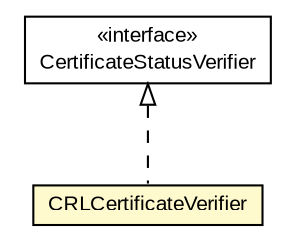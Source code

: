 #!/usr/local/bin/dot
#
# Class diagram 
# Generated by UMLGraph version R5_6-24-gf6e263 (http://www.umlgraph.org/)
#

digraph G {
	edge [fontname="arial",fontsize=10,labelfontname="arial",labelfontsize=10];
	node [fontname="arial",fontsize=10,shape=plaintext];
	nodesep=0.25;
	ranksep=0.5;
	// eu.europa.esig.dss.validation.CRLCertificateVerifier
	c196979 [label=<<table title="eu.europa.esig.dss.validation.CRLCertificateVerifier" border="0" cellborder="1" cellspacing="0" cellpadding="2" port="p" bgcolor="lemonChiffon" href="./CRLCertificateVerifier.html">
		<tr><td><table border="0" cellspacing="0" cellpadding="1">
<tr><td align="center" balign="center"> CRLCertificateVerifier </td></tr>
		</table></td></tr>
		</table>>, URL="./CRLCertificateVerifier.html", fontname="arial", fontcolor="black", fontsize=10.0];
	// eu.europa.esig.dss.validation.CertificateStatusVerifier
	c196987 [label=<<table title="eu.europa.esig.dss.validation.CertificateStatusVerifier" border="0" cellborder="1" cellspacing="0" cellpadding="2" port="p" href="./CertificateStatusVerifier.html">
		<tr><td><table border="0" cellspacing="0" cellpadding="1">
<tr><td align="center" balign="center"> &#171;interface&#187; </td></tr>
<tr><td align="center" balign="center"> CertificateStatusVerifier </td></tr>
		</table></td></tr>
		</table>>, URL="./CertificateStatusVerifier.html", fontname="arial", fontcolor="black", fontsize=10.0];
	//eu.europa.esig.dss.validation.CRLCertificateVerifier implements eu.europa.esig.dss.validation.CertificateStatusVerifier
	c196987:p -> c196979:p [dir=back,arrowtail=empty,style=dashed];
}

